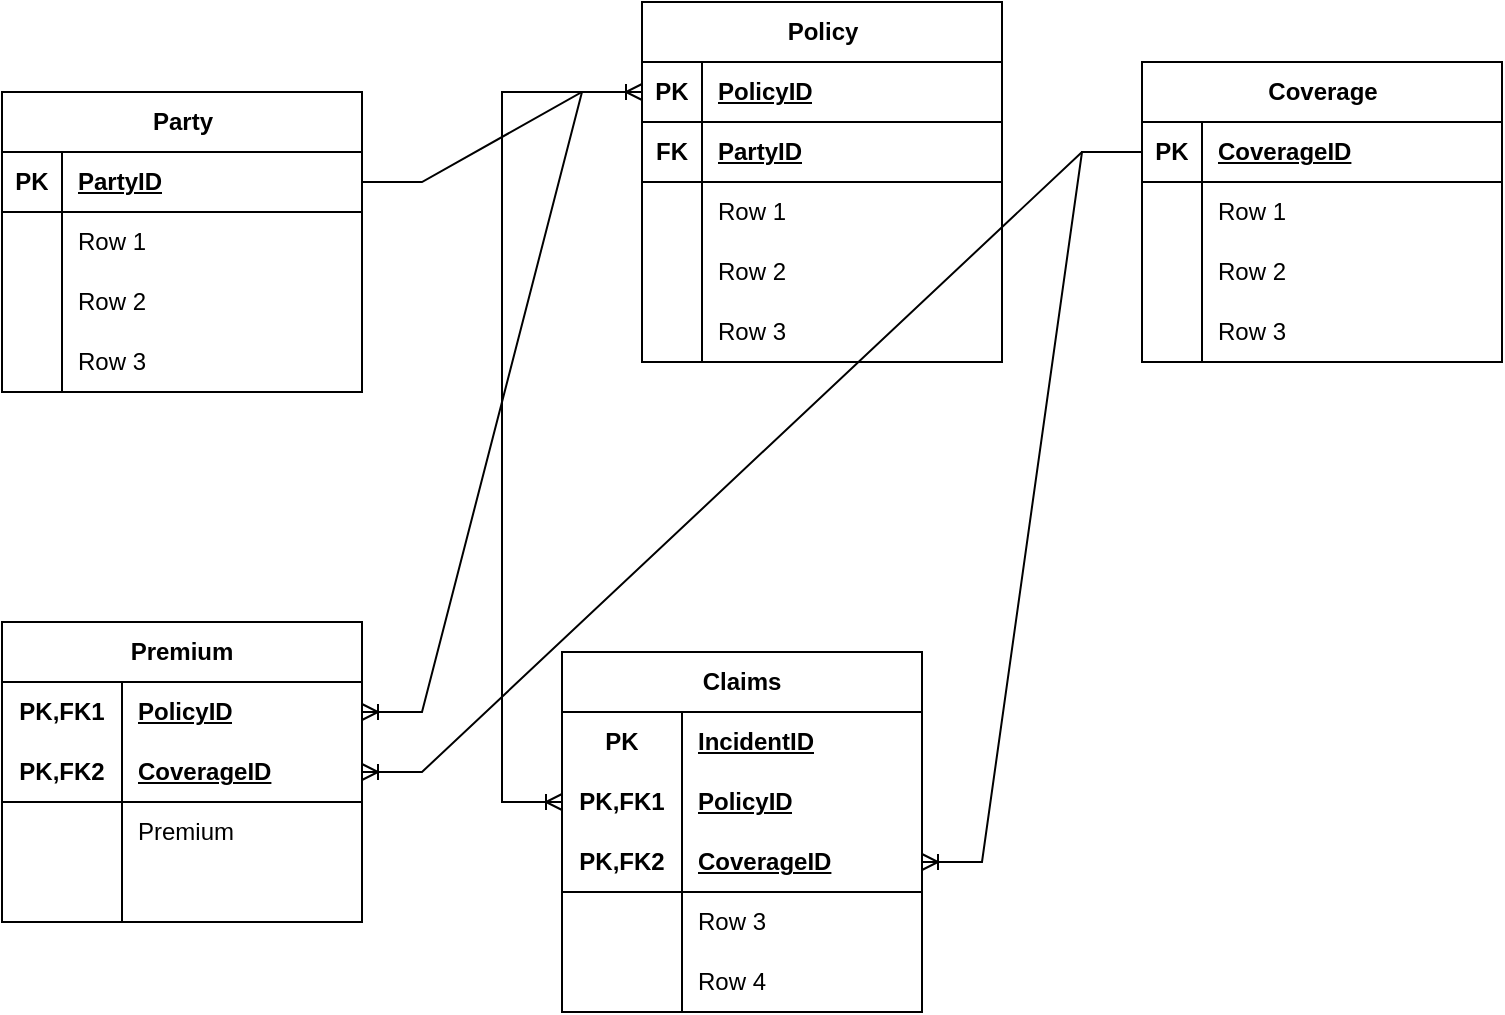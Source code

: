 <mxfile>
    <diagram name="Page-1" id="b520641d-4fe3-3701-9064-5fc419738815">
        <mxGraphModel dx="702" dy="480" grid="1" gridSize="10" guides="1" tooltips="1" connect="1" arrows="1" fold="1" page="1" pageScale="1" pageWidth="1100" pageHeight="850" background="none" math="0" shadow="0">
            <root>
                <mxCell id="0"/>
                <mxCell id="1" parent="0"/>
                <mxCell id="gMgj0OAr0rlpXJaO8eaZ-5" value="Party" style="shape=table;startSize=30;container=1;collapsible=1;childLayout=tableLayout;fixedRows=1;rowLines=0;fontStyle=1;align=center;resizeLast=1;html=1;" parent="1" vertex="1">
                    <mxGeometry x="110" y="80" width="180" height="150" as="geometry"/>
                </mxCell>
                <mxCell id="gMgj0OAr0rlpXJaO8eaZ-6" value="" style="shape=tableRow;horizontal=0;startSize=0;swimlaneHead=0;swimlaneBody=0;fillColor=none;collapsible=0;dropTarget=0;points=[[0,0.5],[1,0.5]];portConstraint=eastwest;top=0;left=0;right=0;bottom=1;" parent="gMgj0OAr0rlpXJaO8eaZ-5" vertex="1">
                    <mxGeometry y="30" width="180" height="30" as="geometry"/>
                </mxCell>
                <mxCell id="gMgj0OAr0rlpXJaO8eaZ-7" value="PK" style="shape=partialRectangle;connectable=0;fillColor=none;top=0;left=0;bottom=0;right=0;fontStyle=1;overflow=hidden;whiteSpace=wrap;html=1;" parent="gMgj0OAr0rlpXJaO8eaZ-6" vertex="1">
                    <mxGeometry width="30" height="30" as="geometry">
                        <mxRectangle width="30" height="30" as="alternateBounds"/>
                    </mxGeometry>
                </mxCell>
                <mxCell id="gMgj0OAr0rlpXJaO8eaZ-8" value="PartyID" style="shape=partialRectangle;connectable=0;fillColor=none;top=0;left=0;bottom=0;right=0;align=left;spacingLeft=6;fontStyle=5;overflow=hidden;whiteSpace=wrap;html=1;" parent="gMgj0OAr0rlpXJaO8eaZ-6" vertex="1">
                    <mxGeometry x="30" width="150" height="30" as="geometry">
                        <mxRectangle width="150" height="30" as="alternateBounds"/>
                    </mxGeometry>
                </mxCell>
                <mxCell id="gMgj0OAr0rlpXJaO8eaZ-9" value="" style="shape=tableRow;horizontal=0;startSize=0;swimlaneHead=0;swimlaneBody=0;fillColor=none;collapsible=0;dropTarget=0;points=[[0,0.5],[1,0.5]];portConstraint=eastwest;top=0;left=0;right=0;bottom=0;" parent="gMgj0OAr0rlpXJaO8eaZ-5" vertex="1">
                    <mxGeometry y="60" width="180" height="30" as="geometry"/>
                </mxCell>
                <mxCell id="gMgj0OAr0rlpXJaO8eaZ-10" value="" style="shape=partialRectangle;connectable=0;fillColor=none;top=0;left=0;bottom=0;right=0;editable=1;overflow=hidden;whiteSpace=wrap;html=1;" parent="gMgj0OAr0rlpXJaO8eaZ-9" vertex="1">
                    <mxGeometry width="30" height="30" as="geometry">
                        <mxRectangle width="30" height="30" as="alternateBounds"/>
                    </mxGeometry>
                </mxCell>
                <mxCell id="gMgj0OAr0rlpXJaO8eaZ-11" value="Row 1" style="shape=partialRectangle;connectable=0;fillColor=none;top=0;left=0;bottom=0;right=0;align=left;spacingLeft=6;overflow=hidden;whiteSpace=wrap;html=1;" parent="gMgj0OAr0rlpXJaO8eaZ-9" vertex="1">
                    <mxGeometry x="30" width="150" height="30" as="geometry">
                        <mxRectangle width="150" height="30" as="alternateBounds"/>
                    </mxGeometry>
                </mxCell>
                <mxCell id="gMgj0OAr0rlpXJaO8eaZ-12" value="" style="shape=tableRow;horizontal=0;startSize=0;swimlaneHead=0;swimlaneBody=0;fillColor=none;collapsible=0;dropTarget=0;points=[[0,0.5],[1,0.5]];portConstraint=eastwest;top=0;left=0;right=0;bottom=0;" parent="gMgj0OAr0rlpXJaO8eaZ-5" vertex="1">
                    <mxGeometry y="90" width="180" height="30" as="geometry"/>
                </mxCell>
                <mxCell id="gMgj0OAr0rlpXJaO8eaZ-13" value="" style="shape=partialRectangle;connectable=0;fillColor=none;top=0;left=0;bottom=0;right=0;editable=1;overflow=hidden;whiteSpace=wrap;html=1;" parent="gMgj0OAr0rlpXJaO8eaZ-12" vertex="1">
                    <mxGeometry width="30" height="30" as="geometry">
                        <mxRectangle width="30" height="30" as="alternateBounds"/>
                    </mxGeometry>
                </mxCell>
                <mxCell id="gMgj0OAr0rlpXJaO8eaZ-14" value="Row 2" style="shape=partialRectangle;connectable=0;fillColor=none;top=0;left=0;bottom=0;right=0;align=left;spacingLeft=6;overflow=hidden;whiteSpace=wrap;html=1;" parent="gMgj0OAr0rlpXJaO8eaZ-12" vertex="1">
                    <mxGeometry x="30" width="150" height="30" as="geometry">
                        <mxRectangle width="150" height="30" as="alternateBounds"/>
                    </mxGeometry>
                </mxCell>
                <mxCell id="gMgj0OAr0rlpXJaO8eaZ-15" value="" style="shape=tableRow;horizontal=0;startSize=0;swimlaneHead=0;swimlaneBody=0;fillColor=none;collapsible=0;dropTarget=0;points=[[0,0.5],[1,0.5]];portConstraint=eastwest;top=0;left=0;right=0;bottom=0;" parent="gMgj0OAr0rlpXJaO8eaZ-5" vertex="1">
                    <mxGeometry y="120" width="180" height="30" as="geometry"/>
                </mxCell>
                <mxCell id="gMgj0OAr0rlpXJaO8eaZ-16" value="" style="shape=partialRectangle;connectable=0;fillColor=none;top=0;left=0;bottom=0;right=0;editable=1;overflow=hidden;whiteSpace=wrap;html=1;" parent="gMgj0OAr0rlpXJaO8eaZ-15" vertex="1">
                    <mxGeometry width="30" height="30" as="geometry">
                        <mxRectangle width="30" height="30" as="alternateBounds"/>
                    </mxGeometry>
                </mxCell>
                <mxCell id="gMgj0OAr0rlpXJaO8eaZ-17" value="Row 3" style="shape=partialRectangle;connectable=0;fillColor=none;top=0;left=0;bottom=0;right=0;align=left;spacingLeft=6;overflow=hidden;whiteSpace=wrap;html=1;" parent="gMgj0OAr0rlpXJaO8eaZ-15" vertex="1">
                    <mxGeometry x="30" width="150" height="30" as="geometry">
                        <mxRectangle width="150" height="30" as="alternateBounds"/>
                    </mxGeometry>
                </mxCell>
                <mxCell id="gMgj0OAr0rlpXJaO8eaZ-18" value="Policy" style="shape=table;startSize=30;container=1;collapsible=1;childLayout=tableLayout;fixedRows=1;rowLines=0;fontStyle=1;align=center;resizeLast=1;html=1;" parent="1" vertex="1">
                    <mxGeometry x="430" y="35" width="180" height="180" as="geometry"/>
                </mxCell>
                <mxCell id="gMgj0OAr0rlpXJaO8eaZ-19" value="" style="shape=tableRow;horizontal=0;startSize=0;swimlaneHead=0;swimlaneBody=0;fillColor=none;collapsible=0;dropTarget=0;points=[[0,0.5],[1,0.5]];portConstraint=eastwest;top=0;left=0;right=0;bottom=1;" parent="gMgj0OAr0rlpXJaO8eaZ-18" vertex="1">
                    <mxGeometry y="30" width="180" height="30" as="geometry"/>
                </mxCell>
                <mxCell id="gMgj0OAr0rlpXJaO8eaZ-20" value="PK" style="shape=partialRectangle;connectable=0;fillColor=none;top=0;left=0;bottom=0;right=0;fontStyle=1;overflow=hidden;whiteSpace=wrap;html=1;" parent="gMgj0OAr0rlpXJaO8eaZ-19" vertex="1">
                    <mxGeometry width="30" height="30" as="geometry">
                        <mxRectangle width="30" height="30" as="alternateBounds"/>
                    </mxGeometry>
                </mxCell>
                <mxCell id="gMgj0OAr0rlpXJaO8eaZ-21" value="PolicyID" style="shape=partialRectangle;connectable=0;fillColor=none;top=0;left=0;bottom=0;right=0;align=left;spacingLeft=6;fontStyle=5;overflow=hidden;whiteSpace=wrap;html=1;" parent="gMgj0OAr0rlpXJaO8eaZ-19" vertex="1">
                    <mxGeometry x="30" width="150" height="30" as="geometry">
                        <mxRectangle width="150" height="30" as="alternateBounds"/>
                    </mxGeometry>
                </mxCell>
                <mxCell id="gMgj0OAr0rlpXJaO8eaZ-31" value="" style="shape=tableRow;horizontal=0;startSize=0;swimlaneHead=0;swimlaneBody=0;fillColor=none;collapsible=0;dropTarget=0;points=[[0,0.5],[1,0.5]];portConstraint=eastwest;top=0;left=0;right=0;bottom=1;" parent="gMgj0OAr0rlpXJaO8eaZ-18" vertex="1">
                    <mxGeometry y="60" width="180" height="30" as="geometry"/>
                </mxCell>
                <mxCell id="gMgj0OAr0rlpXJaO8eaZ-32" value="FK" style="shape=partialRectangle;connectable=0;fillColor=none;top=0;left=0;bottom=0;right=0;fontStyle=1;overflow=hidden;whiteSpace=wrap;html=1;" parent="gMgj0OAr0rlpXJaO8eaZ-31" vertex="1">
                    <mxGeometry width="30" height="30" as="geometry">
                        <mxRectangle width="30" height="30" as="alternateBounds"/>
                    </mxGeometry>
                </mxCell>
                <mxCell id="gMgj0OAr0rlpXJaO8eaZ-33" value="PartyID" style="shape=partialRectangle;connectable=0;fillColor=none;top=0;left=0;bottom=0;right=0;align=left;spacingLeft=6;fontStyle=5;overflow=hidden;whiteSpace=wrap;html=1;" parent="gMgj0OAr0rlpXJaO8eaZ-31" vertex="1">
                    <mxGeometry x="30" width="150" height="30" as="geometry">
                        <mxRectangle width="150" height="30" as="alternateBounds"/>
                    </mxGeometry>
                </mxCell>
                <mxCell id="gMgj0OAr0rlpXJaO8eaZ-22" value="" style="shape=tableRow;horizontal=0;startSize=0;swimlaneHead=0;swimlaneBody=0;fillColor=none;collapsible=0;dropTarget=0;points=[[0,0.5],[1,0.5]];portConstraint=eastwest;top=0;left=0;right=0;bottom=0;" parent="gMgj0OAr0rlpXJaO8eaZ-18" vertex="1">
                    <mxGeometry y="90" width="180" height="30" as="geometry"/>
                </mxCell>
                <mxCell id="gMgj0OAr0rlpXJaO8eaZ-23" value="" style="shape=partialRectangle;connectable=0;fillColor=none;top=0;left=0;bottom=0;right=0;editable=1;overflow=hidden;whiteSpace=wrap;html=1;" parent="gMgj0OAr0rlpXJaO8eaZ-22" vertex="1">
                    <mxGeometry width="30" height="30" as="geometry">
                        <mxRectangle width="30" height="30" as="alternateBounds"/>
                    </mxGeometry>
                </mxCell>
                <mxCell id="gMgj0OAr0rlpXJaO8eaZ-24" value="Row 1" style="shape=partialRectangle;connectable=0;fillColor=none;top=0;left=0;bottom=0;right=0;align=left;spacingLeft=6;overflow=hidden;whiteSpace=wrap;html=1;" parent="gMgj0OAr0rlpXJaO8eaZ-22" vertex="1">
                    <mxGeometry x="30" width="150" height="30" as="geometry">
                        <mxRectangle width="150" height="30" as="alternateBounds"/>
                    </mxGeometry>
                </mxCell>
                <mxCell id="gMgj0OAr0rlpXJaO8eaZ-25" value="" style="shape=tableRow;horizontal=0;startSize=0;swimlaneHead=0;swimlaneBody=0;fillColor=none;collapsible=0;dropTarget=0;points=[[0,0.5],[1,0.5]];portConstraint=eastwest;top=0;left=0;right=0;bottom=0;" parent="gMgj0OAr0rlpXJaO8eaZ-18" vertex="1">
                    <mxGeometry y="120" width="180" height="30" as="geometry"/>
                </mxCell>
                <mxCell id="gMgj0OAr0rlpXJaO8eaZ-26" value="" style="shape=partialRectangle;connectable=0;fillColor=none;top=0;left=0;bottom=0;right=0;editable=1;overflow=hidden;whiteSpace=wrap;html=1;" parent="gMgj0OAr0rlpXJaO8eaZ-25" vertex="1">
                    <mxGeometry width="30" height="30" as="geometry">
                        <mxRectangle width="30" height="30" as="alternateBounds"/>
                    </mxGeometry>
                </mxCell>
                <mxCell id="gMgj0OAr0rlpXJaO8eaZ-27" value="Row 2" style="shape=partialRectangle;connectable=0;fillColor=none;top=0;left=0;bottom=0;right=0;align=left;spacingLeft=6;overflow=hidden;whiteSpace=wrap;html=1;" parent="gMgj0OAr0rlpXJaO8eaZ-25" vertex="1">
                    <mxGeometry x="30" width="150" height="30" as="geometry">
                        <mxRectangle width="150" height="30" as="alternateBounds"/>
                    </mxGeometry>
                </mxCell>
                <mxCell id="gMgj0OAr0rlpXJaO8eaZ-28" value="" style="shape=tableRow;horizontal=0;startSize=0;swimlaneHead=0;swimlaneBody=0;fillColor=none;collapsible=0;dropTarget=0;points=[[0,0.5],[1,0.5]];portConstraint=eastwest;top=0;left=0;right=0;bottom=0;" parent="gMgj0OAr0rlpXJaO8eaZ-18" vertex="1">
                    <mxGeometry y="150" width="180" height="30" as="geometry"/>
                </mxCell>
                <mxCell id="gMgj0OAr0rlpXJaO8eaZ-29" value="" style="shape=partialRectangle;connectable=0;fillColor=none;top=0;left=0;bottom=0;right=0;editable=1;overflow=hidden;whiteSpace=wrap;html=1;" parent="gMgj0OAr0rlpXJaO8eaZ-28" vertex="1">
                    <mxGeometry width="30" height="30" as="geometry">
                        <mxRectangle width="30" height="30" as="alternateBounds"/>
                    </mxGeometry>
                </mxCell>
                <mxCell id="gMgj0OAr0rlpXJaO8eaZ-30" value="Row 3" style="shape=partialRectangle;connectable=0;fillColor=none;top=0;left=0;bottom=0;right=0;align=left;spacingLeft=6;overflow=hidden;whiteSpace=wrap;html=1;" parent="gMgj0OAr0rlpXJaO8eaZ-28" vertex="1">
                    <mxGeometry x="30" width="150" height="30" as="geometry">
                        <mxRectangle width="150" height="30" as="alternateBounds"/>
                    </mxGeometry>
                </mxCell>
                <mxCell id="gMgj0OAr0rlpXJaO8eaZ-34" value="" style="edgeStyle=entityRelationEdgeStyle;fontSize=12;html=1;endArrow=ERoneToMany;rounded=0;exitX=1;exitY=0.5;exitDx=0;exitDy=0;entryX=0;entryY=0.5;entryDx=0;entryDy=0;" parent="1" source="gMgj0OAr0rlpXJaO8eaZ-6" target="gMgj0OAr0rlpXJaO8eaZ-19" edge="1">
                    <mxGeometry width="100" height="100" relative="1" as="geometry">
                        <mxPoint x="490" y="350" as="sourcePoint"/>
                        <mxPoint x="590" y="250" as="targetPoint"/>
                    </mxGeometry>
                </mxCell>
                <mxCell id="gMgj0OAr0rlpXJaO8eaZ-35" value="Coverage" style="shape=table;startSize=30;container=1;collapsible=1;childLayout=tableLayout;fixedRows=1;rowLines=0;fontStyle=1;align=center;resizeLast=1;html=1;" parent="1" vertex="1">
                    <mxGeometry x="680" y="65" width="180" height="150" as="geometry"/>
                </mxCell>
                <mxCell id="gMgj0OAr0rlpXJaO8eaZ-36" value="" style="shape=tableRow;horizontal=0;startSize=0;swimlaneHead=0;swimlaneBody=0;fillColor=none;collapsible=0;dropTarget=0;points=[[0,0.5],[1,0.5]];portConstraint=eastwest;top=0;left=0;right=0;bottom=1;" parent="gMgj0OAr0rlpXJaO8eaZ-35" vertex="1">
                    <mxGeometry y="30" width="180" height="30" as="geometry"/>
                </mxCell>
                <mxCell id="gMgj0OAr0rlpXJaO8eaZ-37" value="PK" style="shape=partialRectangle;connectable=0;fillColor=none;top=0;left=0;bottom=0;right=0;fontStyle=1;overflow=hidden;whiteSpace=wrap;html=1;" parent="gMgj0OAr0rlpXJaO8eaZ-36" vertex="1">
                    <mxGeometry width="30" height="30" as="geometry">
                        <mxRectangle width="30" height="30" as="alternateBounds"/>
                    </mxGeometry>
                </mxCell>
                <mxCell id="gMgj0OAr0rlpXJaO8eaZ-38" value="CoverageID" style="shape=partialRectangle;connectable=0;fillColor=none;top=0;left=0;bottom=0;right=0;align=left;spacingLeft=6;fontStyle=5;overflow=hidden;whiteSpace=wrap;html=1;" parent="gMgj0OAr0rlpXJaO8eaZ-36" vertex="1">
                    <mxGeometry x="30" width="150" height="30" as="geometry">
                        <mxRectangle width="150" height="30" as="alternateBounds"/>
                    </mxGeometry>
                </mxCell>
                <mxCell id="gMgj0OAr0rlpXJaO8eaZ-39" value="" style="shape=tableRow;horizontal=0;startSize=0;swimlaneHead=0;swimlaneBody=0;fillColor=none;collapsible=0;dropTarget=0;points=[[0,0.5],[1,0.5]];portConstraint=eastwest;top=0;left=0;right=0;bottom=0;" parent="gMgj0OAr0rlpXJaO8eaZ-35" vertex="1">
                    <mxGeometry y="60" width="180" height="30" as="geometry"/>
                </mxCell>
                <mxCell id="gMgj0OAr0rlpXJaO8eaZ-40" value="" style="shape=partialRectangle;connectable=0;fillColor=none;top=0;left=0;bottom=0;right=0;editable=1;overflow=hidden;whiteSpace=wrap;html=1;" parent="gMgj0OAr0rlpXJaO8eaZ-39" vertex="1">
                    <mxGeometry width="30" height="30" as="geometry">
                        <mxRectangle width="30" height="30" as="alternateBounds"/>
                    </mxGeometry>
                </mxCell>
                <mxCell id="gMgj0OAr0rlpXJaO8eaZ-41" value="Row 1" style="shape=partialRectangle;connectable=0;fillColor=none;top=0;left=0;bottom=0;right=0;align=left;spacingLeft=6;overflow=hidden;whiteSpace=wrap;html=1;" parent="gMgj0OAr0rlpXJaO8eaZ-39" vertex="1">
                    <mxGeometry x="30" width="150" height="30" as="geometry">
                        <mxRectangle width="150" height="30" as="alternateBounds"/>
                    </mxGeometry>
                </mxCell>
                <mxCell id="gMgj0OAr0rlpXJaO8eaZ-42" value="" style="shape=tableRow;horizontal=0;startSize=0;swimlaneHead=0;swimlaneBody=0;fillColor=none;collapsible=0;dropTarget=0;points=[[0,0.5],[1,0.5]];portConstraint=eastwest;top=0;left=0;right=0;bottom=0;" parent="gMgj0OAr0rlpXJaO8eaZ-35" vertex="1">
                    <mxGeometry y="90" width="180" height="30" as="geometry"/>
                </mxCell>
                <mxCell id="gMgj0OAr0rlpXJaO8eaZ-43" value="" style="shape=partialRectangle;connectable=0;fillColor=none;top=0;left=0;bottom=0;right=0;editable=1;overflow=hidden;whiteSpace=wrap;html=1;" parent="gMgj0OAr0rlpXJaO8eaZ-42" vertex="1">
                    <mxGeometry width="30" height="30" as="geometry">
                        <mxRectangle width="30" height="30" as="alternateBounds"/>
                    </mxGeometry>
                </mxCell>
                <mxCell id="gMgj0OAr0rlpXJaO8eaZ-44" value="Row 2" style="shape=partialRectangle;connectable=0;fillColor=none;top=0;left=0;bottom=0;right=0;align=left;spacingLeft=6;overflow=hidden;whiteSpace=wrap;html=1;" parent="gMgj0OAr0rlpXJaO8eaZ-42" vertex="1">
                    <mxGeometry x="30" width="150" height="30" as="geometry">
                        <mxRectangle width="150" height="30" as="alternateBounds"/>
                    </mxGeometry>
                </mxCell>
                <mxCell id="gMgj0OAr0rlpXJaO8eaZ-45" value="" style="shape=tableRow;horizontal=0;startSize=0;swimlaneHead=0;swimlaneBody=0;fillColor=none;collapsible=0;dropTarget=0;points=[[0,0.5],[1,0.5]];portConstraint=eastwest;top=0;left=0;right=0;bottom=0;" parent="gMgj0OAr0rlpXJaO8eaZ-35" vertex="1">
                    <mxGeometry y="120" width="180" height="30" as="geometry"/>
                </mxCell>
                <mxCell id="gMgj0OAr0rlpXJaO8eaZ-46" value="" style="shape=partialRectangle;connectable=0;fillColor=none;top=0;left=0;bottom=0;right=0;editable=1;overflow=hidden;whiteSpace=wrap;html=1;" parent="gMgj0OAr0rlpXJaO8eaZ-45" vertex="1">
                    <mxGeometry width="30" height="30" as="geometry">
                        <mxRectangle width="30" height="30" as="alternateBounds"/>
                    </mxGeometry>
                </mxCell>
                <mxCell id="gMgj0OAr0rlpXJaO8eaZ-47" value="Row 3" style="shape=partialRectangle;connectable=0;fillColor=none;top=0;left=0;bottom=0;right=0;align=left;spacingLeft=6;overflow=hidden;whiteSpace=wrap;html=1;" parent="gMgj0OAr0rlpXJaO8eaZ-45" vertex="1">
                    <mxGeometry x="30" width="150" height="30" as="geometry">
                        <mxRectangle width="150" height="30" as="alternateBounds"/>
                    </mxGeometry>
                </mxCell>
                <mxCell id="gMgj0OAr0rlpXJaO8eaZ-48" value="Premium" style="shape=table;startSize=30;container=1;collapsible=1;childLayout=tableLayout;fixedRows=1;rowLines=0;fontStyle=1;align=center;resizeLast=1;html=1;whiteSpace=wrap;" parent="1" vertex="1">
                    <mxGeometry x="110" y="345" width="180" height="150" as="geometry"/>
                </mxCell>
                <mxCell id="gMgj0OAr0rlpXJaO8eaZ-49" value="" style="shape=tableRow;horizontal=0;startSize=0;swimlaneHead=0;swimlaneBody=0;fillColor=none;collapsible=0;dropTarget=0;points=[[0,0.5],[1,0.5]];portConstraint=eastwest;top=0;left=0;right=0;bottom=0;html=1;" parent="gMgj0OAr0rlpXJaO8eaZ-48" vertex="1">
                    <mxGeometry y="30" width="180" height="30" as="geometry"/>
                </mxCell>
                <mxCell id="gMgj0OAr0rlpXJaO8eaZ-50" value="PK,FK1" style="shape=partialRectangle;connectable=0;fillColor=none;top=0;left=0;bottom=0;right=0;fontStyle=1;overflow=hidden;html=1;whiteSpace=wrap;" parent="gMgj0OAr0rlpXJaO8eaZ-49" vertex="1">
                    <mxGeometry width="60" height="30" as="geometry">
                        <mxRectangle width="60" height="30" as="alternateBounds"/>
                    </mxGeometry>
                </mxCell>
                <mxCell id="gMgj0OAr0rlpXJaO8eaZ-51" value="PolicyID" style="shape=partialRectangle;connectable=0;fillColor=none;top=0;left=0;bottom=0;right=0;align=left;spacingLeft=6;fontStyle=5;overflow=hidden;html=1;whiteSpace=wrap;" parent="gMgj0OAr0rlpXJaO8eaZ-49" vertex="1">
                    <mxGeometry x="60" width="120" height="30" as="geometry">
                        <mxRectangle width="120" height="30" as="alternateBounds"/>
                    </mxGeometry>
                </mxCell>
                <mxCell id="gMgj0OAr0rlpXJaO8eaZ-52" value="" style="shape=tableRow;horizontal=0;startSize=0;swimlaneHead=0;swimlaneBody=0;fillColor=none;collapsible=0;dropTarget=0;points=[[0,0.5],[1,0.5]];portConstraint=eastwest;top=0;left=0;right=0;bottom=1;html=1;" parent="gMgj0OAr0rlpXJaO8eaZ-48" vertex="1">
                    <mxGeometry y="60" width="180" height="30" as="geometry"/>
                </mxCell>
                <mxCell id="gMgj0OAr0rlpXJaO8eaZ-53" value="PK,FK2" style="shape=partialRectangle;connectable=0;fillColor=none;top=0;left=0;bottom=0;right=0;fontStyle=1;overflow=hidden;html=1;whiteSpace=wrap;" parent="gMgj0OAr0rlpXJaO8eaZ-52" vertex="1">
                    <mxGeometry width="60" height="30" as="geometry">
                        <mxRectangle width="60" height="30" as="alternateBounds"/>
                    </mxGeometry>
                </mxCell>
                <mxCell id="gMgj0OAr0rlpXJaO8eaZ-54" value="CoverageID" style="shape=partialRectangle;connectable=0;fillColor=none;top=0;left=0;bottom=0;right=0;align=left;spacingLeft=6;fontStyle=5;overflow=hidden;html=1;whiteSpace=wrap;" parent="gMgj0OAr0rlpXJaO8eaZ-52" vertex="1">
                    <mxGeometry x="60" width="120" height="30" as="geometry">
                        <mxRectangle width="120" height="30" as="alternateBounds"/>
                    </mxGeometry>
                </mxCell>
                <mxCell id="gMgj0OAr0rlpXJaO8eaZ-55" value="" style="shape=tableRow;horizontal=0;startSize=0;swimlaneHead=0;swimlaneBody=0;fillColor=none;collapsible=0;dropTarget=0;points=[[0,0.5],[1,0.5]];portConstraint=eastwest;top=0;left=0;right=0;bottom=0;html=1;" parent="gMgj0OAr0rlpXJaO8eaZ-48" vertex="1">
                    <mxGeometry y="90" width="180" height="30" as="geometry"/>
                </mxCell>
                <mxCell id="gMgj0OAr0rlpXJaO8eaZ-56" value="" style="shape=partialRectangle;connectable=0;fillColor=none;top=0;left=0;bottom=0;right=0;editable=1;overflow=hidden;html=1;whiteSpace=wrap;" parent="gMgj0OAr0rlpXJaO8eaZ-55" vertex="1">
                    <mxGeometry width="60" height="30" as="geometry">
                        <mxRectangle width="60" height="30" as="alternateBounds"/>
                    </mxGeometry>
                </mxCell>
                <mxCell id="gMgj0OAr0rlpXJaO8eaZ-57" value="Premium" style="shape=partialRectangle;connectable=0;fillColor=none;top=0;left=0;bottom=0;right=0;align=left;spacingLeft=6;overflow=hidden;html=1;whiteSpace=wrap;" parent="gMgj0OAr0rlpXJaO8eaZ-55" vertex="1">
                    <mxGeometry x="60" width="120" height="30" as="geometry">
                        <mxRectangle width="120" height="30" as="alternateBounds"/>
                    </mxGeometry>
                </mxCell>
                <mxCell id="gMgj0OAr0rlpXJaO8eaZ-58" value="" style="shape=tableRow;horizontal=0;startSize=0;swimlaneHead=0;swimlaneBody=0;fillColor=none;collapsible=0;dropTarget=0;points=[[0,0.5],[1,0.5]];portConstraint=eastwest;top=0;left=0;right=0;bottom=0;html=1;" parent="gMgj0OAr0rlpXJaO8eaZ-48" vertex="1">
                    <mxGeometry y="120" width="180" height="30" as="geometry"/>
                </mxCell>
                <mxCell id="gMgj0OAr0rlpXJaO8eaZ-59" value="" style="shape=partialRectangle;connectable=0;fillColor=none;top=0;left=0;bottom=0;right=0;editable=1;overflow=hidden;html=1;whiteSpace=wrap;" parent="gMgj0OAr0rlpXJaO8eaZ-58" vertex="1">
                    <mxGeometry width="60" height="30" as="geometry">
                        <mxRectangle width="60" height="30" as="alternateBounds"/>
                    </mxGeometry>
                </mxCell>
                <mxCell id="gMgj0OAr0rlpXJaO8eaZ-60" value="" style="shape=partialRectangle;connectable=0;fillColor=none;top=0;left=0;bottom=0;right=0;align=left;spacingLeft=6;overflow=hidden;html=1;whiteSpace=wrap;" parent="gMgj0OAr0rlpXJaO8eaZ-58" vertex="1">
                    <mxGeometry x="60" width="120" height="30" as="geometry">
                        <mxRectangle width="120" height="30" as="alternateBounds"/>
                    </mxGeometry>
                </mxCell>
                <mxCell id="gMgj0OAr0rlpXJaO8eaZ-65" value="" style="edgeStyle=entityRelationEdgeStyle;fontSize=12;html=1;endArrow=ERoneToMany;rounded=0;exitX=0;exitY=0.5;exitDx=0;exitDy=0;entryX=1;entryY=0.5;entryDx=0;entryDy=0;" parent="1" source="gMgj0OAr0rlpXJaO8eaZ-36" target="gMgj0OAr0rlpXJaO8eaZ-52" edge="1">
                    <mxGeometry width="100" height="100" relative="1" as="geometry">
                        <mxPoint x="490" y="350" as="sourcePoint"/>
                        <mxPoint x="590" y="250" as="targetPoint"/>
                    </mxGeometry>
                </mxCell>
                <mxCell id="gMgj0OAr0rlpXJaO8eaZ-67" value="" style="edgeStyle=entityRelationEdgeStyle;fontSize=12;html=1;endArrow=ERoneToMany;rounded=0;entryX=1;entryY=0.5;entryDx=0;entryDy=0;exitX=0;exitY=0.5;exitDx=0;exitDy=0;" parent="1" source="gMgj0OAr0rlpXJaO8eaZ-19" target="gMgj0OAr0rlpXJaO8eaZ-49" edge="1">
                    <mxGeometry width="100" height="100" relative="1" as="geometry">
                        <mxPoint x="330" y="150" as="sourcePoint"/>
                        <mxPoint x="260" y="410" as="targetPoint"/>
                        <Array as="points">
                            <mxPoint x="280" y="270"/>
                            <mxPoint x="260" y="270"/>
                        </Array>
                    </mxGeometry>
                </mxCell>
                <mxCell id="gMgj0OAr0rlpXJaO8eaZ-103" value="Claims" style="shape=table;startSize=30;container=1;collapsible=1;childLayout=tableLayout;fixedRows=1;rowLines=0;fontStyle=1;align=center;resizeLast=1;html=1;whiteSpace=wrap;" parent="1" vertex="1">
                    <mxGeometry x="390" y="360" width="180" height="180" as="geometry"/>
                </mxCell>
                <mxCell id="gMgj0OAr0rlpXJaO8eaZ-104" value="" style="shape=tableRow;horizontal=0;startSize=0;swimlaneHead=0;swimlaneBody=0;fillColor=none;collapsible=0;dropTarget=0;points=[[0,0.5],[1,0.5]];portConstraint=eastwest;top=0;left=0;right=0;bottom=0;html=1;" parent="gMgj0OAr0rlpXJaO8eaZ-103" vertex="1">
                    <mxGeometry y="30" width="180" height="30" as="geometry"/>
                </mxCell>
                <mxCell id="gMgj0OAr0rlpXJaO8eaZ-105" value="PK" style="shape=partialRectangle;connectable=0;fillColor=none;top=0;left=0;bottom=0;right=0;fontStyle=1;overflow=hidden;html=1;whiteSpace=wrap;" parent="gMgj0OAr0rlpXJaO8eaZ-104" vertex="1">
                    <mxGeometry width="60" height="30" as="geometry">
                        <mxRectangle width="60" height="30" as="alternateBounds"/>
                    </mxGeometry>
                </mxCell>
                <mxCell id="gMgj0OAr0rlpXJaO8eaZ-106" value="IncidentID" style="shape=partialRectangle;connectable=0;fillColor=none;top=0;left=0;bottom=0;right=0;align=left;spacingLeft=6;fontStyle=5;overflow=hidden;html=1;whiteSpace=wrap;" parent="gMgj0OAr0rlpXJaO8eaZ-104" vertex="1">
                    <mxGeometry x="60" width="120" height="30" as="geometry">
                        <mxRectangle width="120" height="30" as="alternateBounds"/>
                    </mxGeometry>
                </mxCell>
                <mxCell id="gMgj0OAr0rlpXJaO8eaZ-116" value="" style="shape=tableRow;horizontal=0;startSize=0;swimlaneHead=0;swimlaneBody=0;fillColor=none;collapsible=0;dropTarget=0;points=[[0,0.5],[1,0.5]];portConstraint=eastwest;top=0;left=0;right=0;bottom=0;html=1;" parent="gMgj0OAr0rlpXJaO8eaZ-103" vertex="1">
                    <mxGeometry y="60" width="180" height="30" as="geometry"/>
                </mxCell>
                <mxCell id="gMgj0OAr0rlpXJaO8eaZ-117" value="PK,FK1" style="shape=partialRectangle;connectable=0;fillColor=none;top=0;left=0;bottom=0;right=0;fontStyle=1;overflow=hidden;html=1;whiteSpace=wrap;" parent="gMgj0OAr0rlpXJaO8eaZ-116" vertex="1">
                    <mxGeometry width="60" height="30" as="geometry">
                        <mxRectangle width="60" height="30" as="alternateBounds"/>
                    </mxGeometry>
                </mxCell>
                <mxCell id="gMgj0OAr0rlpXJaO8eaZ-118" value="PolicyID" style="shape=partialRectangle;connectable=0;fillColor=none;top=0;left=0;bottom=0;right=0;align=left;spacingLeft=6;fontStyle=5;overflow=hidden;html=1;whiteSpace=wrap;" parent="gMgj0OAr0rlpXJaO8eaZ-116" vertex="1">
                    <mxGeometry x="60" width="120" height="30" as="geometry">
                        <mxRectangle width="120" height="30" as="alternateBounds"/>
                    </mxGeometry>
                </mxCell>
                <mxCell id="gMgj0OAr0rlpXJaO8eaZ-107" value="" style="shape=tableRow;horizontal=0;startSize=0;swimlaneHead=0;swimlaneBody=0;fillColor=none;collapsible=0;dropTarget=0;points=[[0,0.5],[1,0.5]];portConstraint=eastwest;top=0;left=0;right=0;bottom=1;html=1;" parent="gMgj0OAr0rlpXJaO8eaZ-103" vertex="1">
                    <mxGeometry y="90" width="180" height="30" as="geometry"/>
                </mxCell>
                <mxCell id="gMgj0OAr0rlpXJaO8eaZ-108" value="PK,FK2" style="shape=partialRectangle;connectable=0;fillColor=none;top=0;left=0;bottom=0;right=0;fontStyle=1;overflow=hidden;html=1;whiteSpace=wrap;" parent="gMgj0OAr0rlpXJaO8eaZ-107" vertex="1">
                    <mxGeometry width="60" height="30" as="geometry">
                        <mxRectangle width="60" height="30" as="alternateBounds"/>
                    </mxGeometry>
                </mxCell>
                <mxCell id="gMgj0OAr0rlpXJaO8eaZ-109" value="CoverageID" style="shape=partialRectangle;connectable=0;fillColor=none;top=0;left=0;bottom=0;right=0;align=left;spacingLeft=6;fontStyle=5;overflow=hidden;html=1;whiteSpace=wrap;" parent="gMgj0OAr0rlpXJaO8eaZ-107" vertex="1">
                    <mxGeometry x="60" width="120" height="30" as="geometry">
                        <mxRectangle width="120" height="30" as="alternateBounds"/>
                    </mxGeometry>
                </mxCell>
                <mxCell id="gMgj0OAr0rlpXJaO8eaZ-110" value="" style="shape=tableRow;horizontal=0;startSize=0;swimlaneHead=0;swimlaneBody=0;fillColor=none;collapsible=0;dropTarget=0;points=[[0,0.5],[1,0.5]];portConstraint=eastwest;top=0;left=0;right=0;bottom=0;html=1;" parent="gMgj0OAr0rlpXJaO8eaZ-103" vertex="1">
                    <mxGeometry y="120" width="180" height="30" as="geometry"/>
                </mxCell>
                <mxCell id="gMgj0OAr0rlpXJaO8eaZ-111" value="" style="shape=partialRectangle;connectable=0;fillColor=none;top=0;left=0;bottom=0;right=0;editable=1;overflow=hidden;html=1;whiteSpace=wrap;" parent="gMgj0OAr0rlpXJaO8eaZ-110" vertex="1">
                    <mxGeometry width="60" height="30" as="geometry">
                        <mxRectangle width="60" height="30" as="alternateBounds"/>
                    </mxGeometry>
                </mxCell>
                <mxCell id="gMgj0OAr0rlpXJaO8eaZ-112" value="Row 3" style="shape=partialRectangle;connectable=0;fillColor=none;top=0;left=0;bottom=0;right=0;align=left;spacingLeft=6;overflow=hidden;html=1;whiteSpace=wrap;" parent="gMgj0OAr0rlpXJaO8eaZ-110" vertex="1">
                    <mxGeometry x="60" width="120" height="30" as="geometry">
                        <mxRectangle width="120" height="30" as="alternateBounds"/>
                    </mxGeometry>
                </mxCell>
                <mxCell id="gMgj0OAr0rlpXJaO8eaZ-113" value="" style="shape=tableRow;horizontal=0;startSize=0;swimlaneHead=0;swimlaneBody=0;fillColor=none;collapsible=0;dropTarget=0;points=[[0,0.5],[1,0.5]];portConstraint=eastwest;top=0;left=0;right=0;bottom=0;html=1;" parent="gMgj0OAr0rlpXJaO8eaZ-103" vertex="1">
                    <mxGeometry y="150" width="180" height="30" as="geometry"/>
                </mxCell>
                <mxCell id="gMgj0OAr0rlpXJaO8eaZ-114" value="" style="shape=partialRectangle;connectable=0;fillColor=none;top=0;left=0;bottom=0;right=0;editable=1;overflow=hidden;html=1;whiteSpace=wrap;" parent="gMgj0OAr0rlpXJaO8eaZ-113" vertex="1">
                    <mxGeometry width="60" height="30" as="geometry">
                        <mxRectangle width="60" height="30" as="alternateBounds"/>
                    </mxGeometry>
                </mxCell>
                <mxCell id="gMgj0OAr0rlpXJaO8eaZ-115" value="Row 4" style="shape=partialRectangle;connectable=0;fillColor=none;top=0;left=0;bottom=0;right=0;align=left;spacingLeft=6;overflow=hidden;html=1;whiteSpace=wrap;" parent="gMgj0OAr0rlpXJaO8eaZ-113" vertex="1">
                    <mxGeometry x="60" width="120" height="30" as="geometry">
                        <mxRectangle width="120" height="30" as="alternateBounds"/>
                    </mxGeometry>
                </mxCell>
                <mxCell id="gMgj0OAr0rlpXJaO8eaZ-119" value="" style="edgeStyle=elbowEdgeStyle;fontSize=12;html=1;endArrow=ERoneToMany;rounded=0;entryX=0;entryY=0.5;entryDx=0;entryDy=0;exitX=0;exitY=0.5;exitDx=0;exitDy=0;elbow=vertical;" parent="1" source="gMgj0OAr0rlpXJaO8eaZ-19" target="gMgj0OAr0rlpXJaO8eaZ-116" edge="1">
                    <mxGeometry width="100" height="100" relative="1" as="geometry">
                        <mxPoint x="490" y="350" as="sourcePoint"/>
                        <mxPoint x="590" y="250" as="targetPoint"/>
                        <Array as="points">
                            <mxPoint x="360" y="160"/>
                            <mxPoint x="380" y="240"/>
                            <mxPoint x="420" y="280"/>
                        </Array>
                    </mxGeometry>
                </mxCell>
                <mxCell id="gMgj0OAr0rlpXJaO8eaZ-120" value="" style="edgeStyle=entityRelationEdgeStyle;fontSize=12;html=1;endArrow=ERoneToMany;rounded=0;exitX=0;exitY=0.5;exitDx=0;exitDy=0;entryX=1;entryY=0.5;entryDx=0;entryDy=0;" parent="1" source="gMgj0OAr0rlpXJaO8eaZ-36" target="gMgj0OAr0rlpXJaO8eaZ-107" edge="1">
                    <mxGeometry width="100" height="100" relative="1" as="geometry">
                        <mxPoint x="490" y="350" as="sourcePoint"/>
                        <mxPoint x="590" y="250" as="targetPoint"/>
                        <Array as="points">
                            <mxPoint x="700" y="300"/>
                        </Array>
                    </mxGeometry>
                </mxCell>
            </root>
        </mxGraphModel>
    </diagram>
</mxfile>